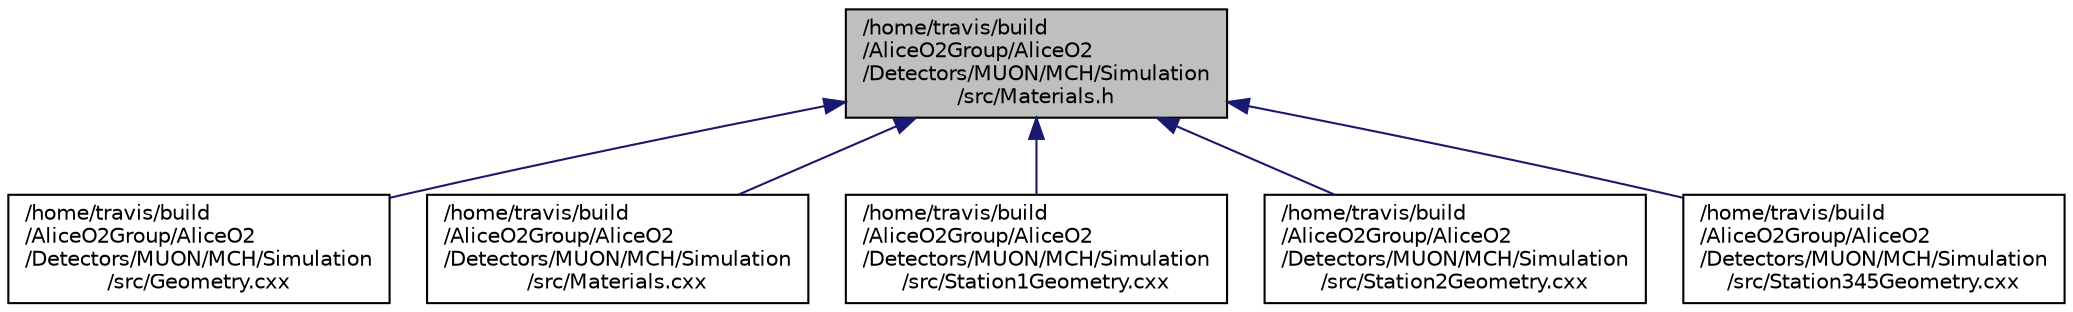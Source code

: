 digraph "/home/travis/build/AliceO2Group/AliceO2/Detectors/MUON/MCH/Simulation/src/Materials.h"
{
 // INTERACTIVE_SVG=YES
  bgcolor="transparent";
  edge [fontname="Helvetica",fontsize="10",labelfontname="Helvetica",labelfontsize="10"];
  node [fontname="Helvetica",fontsize="10",shape=record];
  Node1 [label="/home/travis/build\l/AliceO2Group/AliceO2\l/Detectors/MUON/MCH/Simulation\l/src/Materials.h",height=0.2,width=0.4,color="black", fillcolor="grey75", style="filled" fontcolor="black"];
  Node1 -> Node2 [dir="back",color="midnightblue",fontsize="10",style="solid",fontname="Helvetica"];
  Node2 [label="/home/travis/build\l/AliceO2Group/AliceO2\l/Detectors/MUON/MCH/Simulation\l/src/Geometry.cxx",height=0.2,width=0.4,color="black",URL="$d5/d51/MUON_2MCH_2Simulation_2src_2Geometry_8cxx.html"];
  Node1 -> Node3 [dir="back",color="midnightblue",fontsize="10",style="solid",fontname="Helvetica"];
  Node3 [label="/home/travis/build\l/AliceO2Group/AliceO2\l/Detectors/MUON/MCH/Simulation\l/src/Materials.cxx",height=0.2,width=0.4,color="black",URL="$d6/dbd/Materials_8cxx.html",tooltip="Implementation of the MCH materials definitions. "];
  Node1 -> Node4 [dir="back",color="midnightblue",fontsize="10",style="solid",fontname="Helvetica"];
  Node4 [label="/home/travis/build\l/AliceO2Group/AliceO2\l/Detectors/MUON/MCH/Simulation\l/src/Station1Geometry.cxx",height=0.2,width=0.4,color="black",URL="$df/db6/Station1Geometry_8cxx.html",tooltip="Implementation of the station 1 geometry (copied and adapted from AliMUONSt1GeometryBuilder) ..."];
  Node1 -> Node5 [dir="back",color="midnightblue",fontsize="10",style="solid",fontname="Helvetica"];
  Node5 [label="/home/travis/build\l/AliceO2Group/AliceO2\l/Detectors/MUON/MCH/Simulation\l/src/Station2Geometry.cxx",height=0.2,width=0.4,color="black",URL="$d4/d0d/Station2Geometry_8cxx.html",tooltip="Implementation of the station 2 geometry (copied and adapted from AliMUONSt2GeometryBuilderv2) ..."];
  Node1 -> Node6 [dir="back",color="midnightblue",fontsize="10",style="solid",fontname="Helvetica"];
  Node6 [label="/home/travis/build\l/AliceO2Group/AliceO2\l/Detectors/MUON/MCH/Simulation\l/src/Station345Geometry.cxx",height=0.2,width=0.4,color="black",URL="$dc/d6b/Station345Geometry_8cxx.html"];
}
